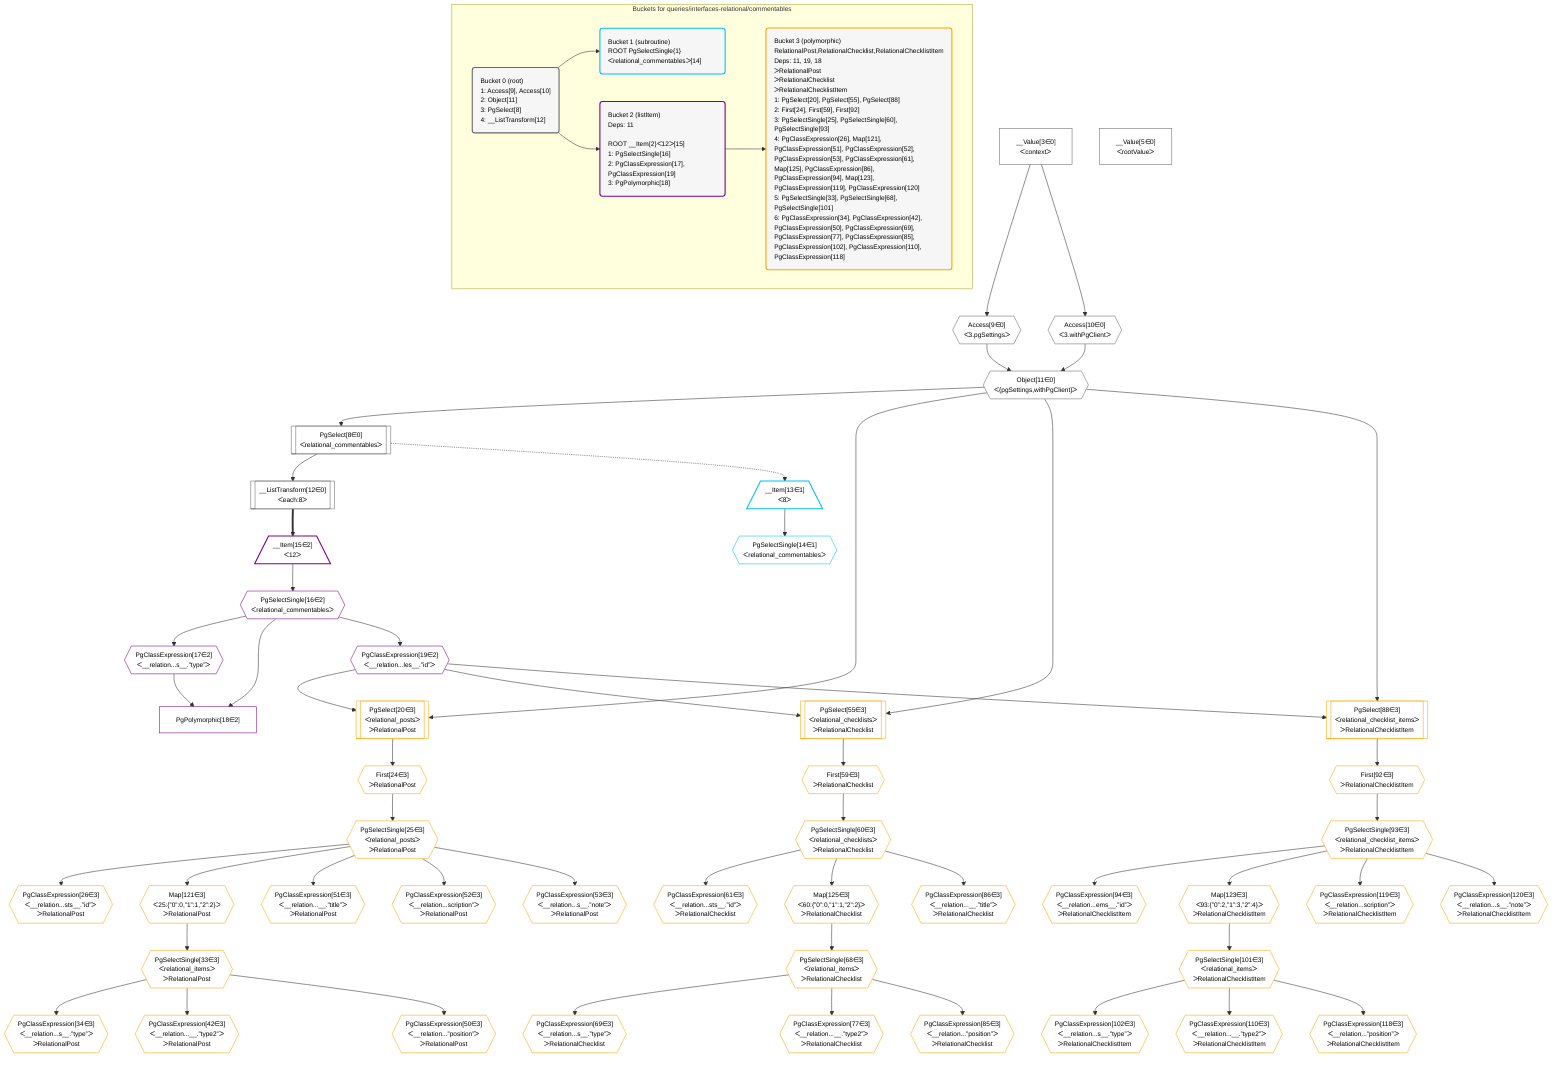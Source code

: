 %%{init: {'themeVariables': { 'fontSize': '12px'}}}%%
graph TD
    classDef path fill:#eee,stroke:#000,color:#000
    classDef plan fill:#fff,stroke-width:1px,color:#000
    classDef itemplan fill:#fff,stroke-width:2px,color:#000
    classDef unbatchedplan fill:#dff,stroke-width:1px,color:#000
    classDef sideeffectplan fill:#fcc,stroke-width:2px,color:#000
    classDef bucket fill:#f6f6f6,color:#000,stroke-width:2px,text-align:left


    %% define steps
    __Value3["__Value[3∈0]<br />ᐸcontextᐳ"]:::plan
    __Value5["__Value[5∈0]<br />ᐸrootValueᐳ"]:::plan
    Access9{{"Access[9∈0]<br />ᐸ3.pgSettingsᐳ"}}:::plan
    Access10{{"Access[10∈0]<br />ᐸ3.withPgClientᐳ"}}:::plan
    Object11{{"Object[11∈0]<br />ᐸ{pgSettings,withPgClient}ᐳ"}}:::plan
    PgSelect8[["PgSelect[8∈0]<br />ᐸrelational_commentablesᐳ"]]:::plan
    __ListTransform12[["__ListTransform[12∈0]<br />ᐸeach:8ᐳ"]]:::plan
    __Item13[/"__Item[13∈1]<br />ᐸ8ᐳ"\]:::itemplan
    PgSelectSingle14{{"PgSelectSingle[14∈1]<br />ᐸrelational_commentablesᐳ"}}:::plan
    __Item15[/"__Item[15∈2]<br />ᐸ12ᐳ"\]:::itemplan
    PgSelectSingle16{{"PgSelectSingle[16∈2]<br />ᐸrelational_commentablesᐳ"}}:::plan
    PgClassExpression17{{"PgClassExpression[17∈2]<br />ᐸ__relation...s__.”type”ᐳ"}}:::plan
    PgPolymorphic18["PgPolymorphic[18∈2]"]:::plan
    PgClassExpression19{{"PgClassExpression[19∈2]<br />ᐸ__relation...les__.”id”ᐳ"}}:::plan
    PgSelect20[["PgSelect[20∈3]<br />ᐸrelational_postsᐳ<br />ᐳRelationalPost"]]:::plan
    First24{{"First[24∈3]<br />ᐳRelationalPost"}}:::plan
    PgSelectSingle25{{"PgSelectSingle[25∈3]<br />ᐸrelational_postsᐳ<br />ᐳRelationalPost"}}:::plan
    PgClassExpression26{{"PgClassExpression[26∈3]<br />ᐸ__relation...sts__.”id”ᐳ<br />ᐳRelationalPost"}}:::plan
    Map121{{"Map[121∈3]<br />ᐸ25:{”0”:0,”1”:1,”2”:2}ᐳ<br />ᐳRelationalPost"}}:::plan
    PgSelectSingle33{{"PgSelectSingle[33∈3]<br />ᐸrelational_itemsᐳ<br />ᐳRelationalPost"}}:::plan
    PgClassExpression34{{"PgClassExpression[34∈3]<br />ᐸ__relation...s__.”type”ᐳ<br />ᐳRelationalPost"}}:::plan
    PgClassExpression42{{"PgClassExpression[42∈3]<br />ᐸ__relation...__.”type2”ᐳ<br />ᐳRelationalPost"}}:::plan
    PgClassExpression50{{"PgClassExpression[50∈3]<br />ᐸ__relation...”position”ᐳ<br />ᐳRelationalPost"}}:::plan
    PgClassExpression51{{"PgClassExpression[51∈3]<br />ᐸ__relation...__.”title”ᐳ<br />ᐳRelationalPost"}}:::plan
    PgClassExpression52{{"PgClassExpression[52∈3]<br />ᐸ__relation...scription”ᐳ<br />ᐳRelationalPost"}}:::plan
    PgClassExpression53{{"PgClassExpression[53∈3]<br />ᐸ__relation...s__.”note”ᐳ<br />ᐳRelationalPost"}}:::plan
    PgSelect55[["PgSelect[55∈3]<br />ᐸrelational_checklistsᐳ<br />ᐳRelationalChecklist"]]:::plan
    First59{{"First[59∈3]<br />ᐳRelationalChecklist"}}:::plan
    PgSelectSingle60{{"PgSelectSingle[60∈3]<br />ᐸrelational_checklistsᐳ<br />ᐳRelationalChecklist"}}:::plan
    PgClassExpression61{{"PgClassExpression[61∈3]<br />ᐸ__relation...sts__.”id”ᐳ<br />ᐳRelationalChecklist"}}:::plan
    Map125{{"Map[125∈3]<br />ᐸ60:{”0”:0,”1”:1,”2”:2}ᐳ<br />ᐳRelationalChecklist"}}:::plan
    PgSelectSingle68{{"PgSelectSingle[68∈3]<br />ᐸrelational_itemsᐳ<br />ᐳRelationalChecklist"}}:::plan
    PgClassExpression69{{"PgClassExpression[69∈3]<br />ᐸ__relation...s__.”type”ᐳ<br />ᐳRelationalChecklist"}}:::plan
    PgClassExpression77{{"PgClassExpression[77∈3]<br />ᐸ__relation...__.”type2”ᐳ<br />ᐳRelationalChecklist"}}:::plan
    PgClassExpression85{{"PgClassExpression[85∈3]<br />ᐸ__relation...”position”ᐳ<br />ᐳRelationalChecklist"}}:::plan
    PgClassExpression86{{"PgClassExpression[86∈3]<br />ᐸ__relation...__.”title”ᐳ<br />ᐳRelationalChecklist"}}:::plan
    PgSelect88[["PgSelect[88∈3]<br />ᐸrelational_checklist_itemsᐳ<br />ᐳRelationalChecklistItem"]]:::plan
    First92{{"First[92∈3]<br />ᐳRelationalChecklistItem"}}:::plan
    PgSelectSingle93{{"PgSelectSingle[93∈3]<br />ᐸrelational_checklist_itemsᐳ<br />ᐳRelationalChecklistItem"}}:::plan
    PgClassExpression94{{"PgClassExpression[94∈3]<br />ᐸ__relation...ems__.”id”ᐳ<br />ᐳRelationalChecklistItem"}}:::plan
    Map123{{"Map[123∈3]<br />ᐸ93:{”0”:2,”1”:3,”2”:4}ᐳ<br />ᐳRelationalChecklistItem"}}:::plan
    PgSelectSingle101{{"PgSelectSingle[101∈3]<br />ᐸrelational_itemsᐳ<br />ᐳRelationalChecklistItem"}}:::plan
    PgClassExpression102{{"PgClassExpression[102∈3]<br />ᐸ__relation...s__.”type”ᐳ<br />ᐳRelationalChecklistItem"}}:::plan
    PgClassExpression110{{"PgClassExpression[110∈3]<br />ᐸ__relation...__.”type2”ᐳ<br />ᐳRelationalChecklistItem"}}:::plan
    PgClassExpression118{{"PgClassExpression[118∈3]<br />ᐸ__relation...”position”ᐳ<br />ᐳRelationalChecklistItem"}}:::plan
    PgClassExpression119{{"PgClassExpression[119∈3]<br />ᐸ__relation...scription”ᐳ<br />ᐳRelationalChecklistItem"}}:::plan
    PgClassExpression120{{"PgClassExpression[120∈3]<br />ᐸ__relation...s__.”note”ᐳ<br />ᐳRelationalChecklistItem"}}:::plan

    %% plan dependencies
    __Value3 --> Access9
    __Value3 --> Access10
    Access9 & Access10 --> Object11
    Object11 --> PgSelect8
    PgSelect8 --> __ListTransform12
    PgSelect8 -.-> __Item13
    __Item13 --> PgSelectSingle14
    __ListTransform12 ==> __Item15
    __Item15 --> PgSelectSingle16
    PgSelectSingle16 --> PgClassExpression17
    PgSelectSingle16 & PgClassExpression17 --> PgPolymorphic18
    PgSelectSingle16 --> PgClassExpression19
    Object11 & PgClassExpression19 --> PgSelect20
    PgSelect20 --> First24
    First24 --> PgSelectSingle25
    PgSelectSingle25 --> PgClassExpression26
    PgSelectSingle25 --> Map121
    Map121 --> PgSelectSingle33
    PgSelectSingle33 --> PgClassExpression34
    PgSelectSingle33 --> PgClassExpression42
    PgSelectSingle33 --> PgClassExpression50
    PgSelectSingle25 --> PgClassExpression51
    PgSelectSingle25 --> PgClassExpression52
    PgSelectSingle25 --> PgClassExpression53
    Object11 & PgClassExpression19 --> PgSelect55
    PgSelect55 --> First59
    First59 --> PgSelectSingle60
    PgSelectSingle60 --> PgClassExpression61
    PgSelectSingle60 --> Map125
    Map125 --> PgSelectSingle68
    PgSelectSingle68 --> PgClassExpression69
    PgSelectSingle68 --> PgClassExpression77
    PgSelectSingle68 --> PgClassExpression85
    PgSelectSingle60 --> PgClassExpression86
    Object11 & PgClassExpression19 --> PgSelect88
    PgSelect88 --> First92
    First92 --> PgSelectSingle93
    PgSelectSingle93 --> PgClassExpression94
    PgSelectSingle93 --> Map123
    Map123 --> PgSelectSingle101
    PgSelectSingle101 --> PgClassExpression102
    PgSelectSingle101 --> PgClassExpression110
    PgSelectSingle101 --> PgClassExpression118
    PgSelectSingle93 --> PgClassExpression119
    PgSelectSingle93 --> PgClassExpression120

    subgraph "Buckets for queries/interfaces-relational/commentables"
    Bucket0("Bucket 0 (root)<br />1: Access[9], Access[10]<br />2: Object[11]<br />3: PgSelect[8]<br />4: __ListTransform[12]"):::bucket
    classDef bucket0 stroke:#696969
    class Bucket0,__Value3,__Value5,PgSelect8,Access9,Access10,Object11,__ListTransform12 bucket0
    Bucket1("Bucket 1 (subroutine)<br />ROOT PgSelectSingle{1}ᐸrelational_commentablesᐳ[14]"):::bucket
    classDef bucket1 stroke:#00bfff
    class Bucket1,__Item13,PgSelectSingle14 bucket1
    Bucket2("Bucket 2 (listItem)<br />Deps: 11<br /><br />ROOT __Item{2}ᐸ12ᐳ[15]<br />1: PgSelectSingle[16]<br />2: PgClassExpression[17], PgClassExpression[19]<br />3: PgPolymorphic[18]"):::bucket
    classDef bucket2 stroke:#7f007f
    class Bucket2,__Item15,PgSelectSingle16,PgClassExpression17,PgPolymorphic18,PgClassExpression19 bucket2
    Bucket3("Bucket 3 (polymorphic)<br />RelationalPost,RelationalChecklist,RelationalChecklistItem<br />Deps: 11, 19, 18<br />ᐳRelationalPost<br />ᐳRelationalChecklist<br />ᐳRelationalChecklistItem<br />1: PgSelect[20], PgSelect[55], PgSelect[88]<br />2: First[24], First[59], First[92]<br />3: PgSelectSingle[25], PgSelectSingle[60], PgSelectSingle[93]<br />4: PgClassExpression[26], Map[121], PgClassExpression[51], PgClassExpression[52], PgClassExpression[53], PgClassExpression[61], Map[125], PgClassExpression[86], PgClassExpression[94], Map[123], PgClassExpression[119], PgClassExpression[120]<br />5: PgSelectSingle[33], PgSelectSingle[68], PgSelectSingle[101]<br />6: PgClassExpression[34], PgClassExpression[42], PgClassExpression[50], PgClassExpression[69], PgClassExpression[77], PgClassExpression[85], PgClassExpression[102], PgClassExpression[110], PgClassExpression[118]"):::bucket
    classDef bucket3 stroke:#ffa500
    class Bucket3,PgSelect20,First24,PgSelectSingle25,PgClassExpression26,PgSelectSingle33,PgClassExpression34,PgClassExpression42,PgClassExpression50,PgClassExpression51,PgClassExpression52,PgClassExpression53,PgSelect55,First59,PgSelectSingle60,PgClassExpression61,PgSelectSingle68,PgClassExpression69,PgClassExpression77,PgClassExpression85,PgClassExpression86,PgSelect88,First92,PgSelectSingle93,PgClassExpression94,PgSelectSingle101,PgClassExpression102,PgClassExpression110,PgClassExpression118,PgClassExpression119,PgClassExpression120,Map121,Map123,Map125 bucket3
    Bucket0 --> Bucket1 & Bucket2
    Bucket2 --> Bucket3
    end